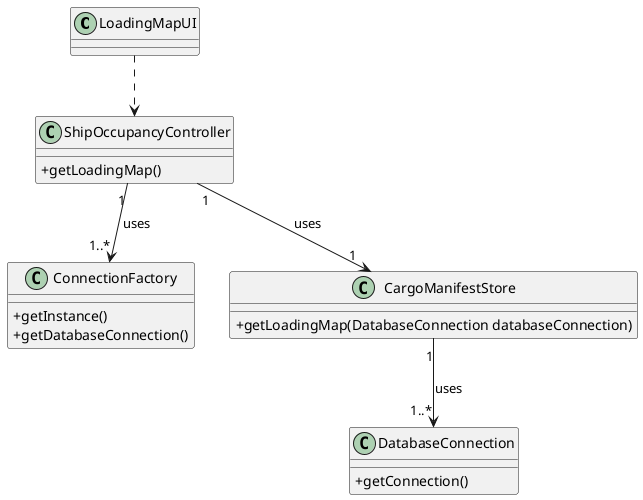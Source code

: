 @startuml
skinparam classAttributeIconSize 0

class LoadingMapUI{
}

class ShipOccupancyController {
+ getLoadingMap()
}

class ConnectionFactory {
+ getInstance()
+ getDatabaseConnection()
}

class CargoManifestStore {
+ getLoadingMap(DatabaseConnection databaseConnection)
}

class DatabaseConnection {
+ getConnection()
}

ShipOccupancyController <.up. LoadingMapUI
ShipOccupancyController "1" --> "1..*" ConnectionFactory : uses
ShipOccupancyController "1" --> "1" CargoManifestStore : uses
CargoManifestStore "1" --> "1..*" DatabaseConnection : uses



@enduml